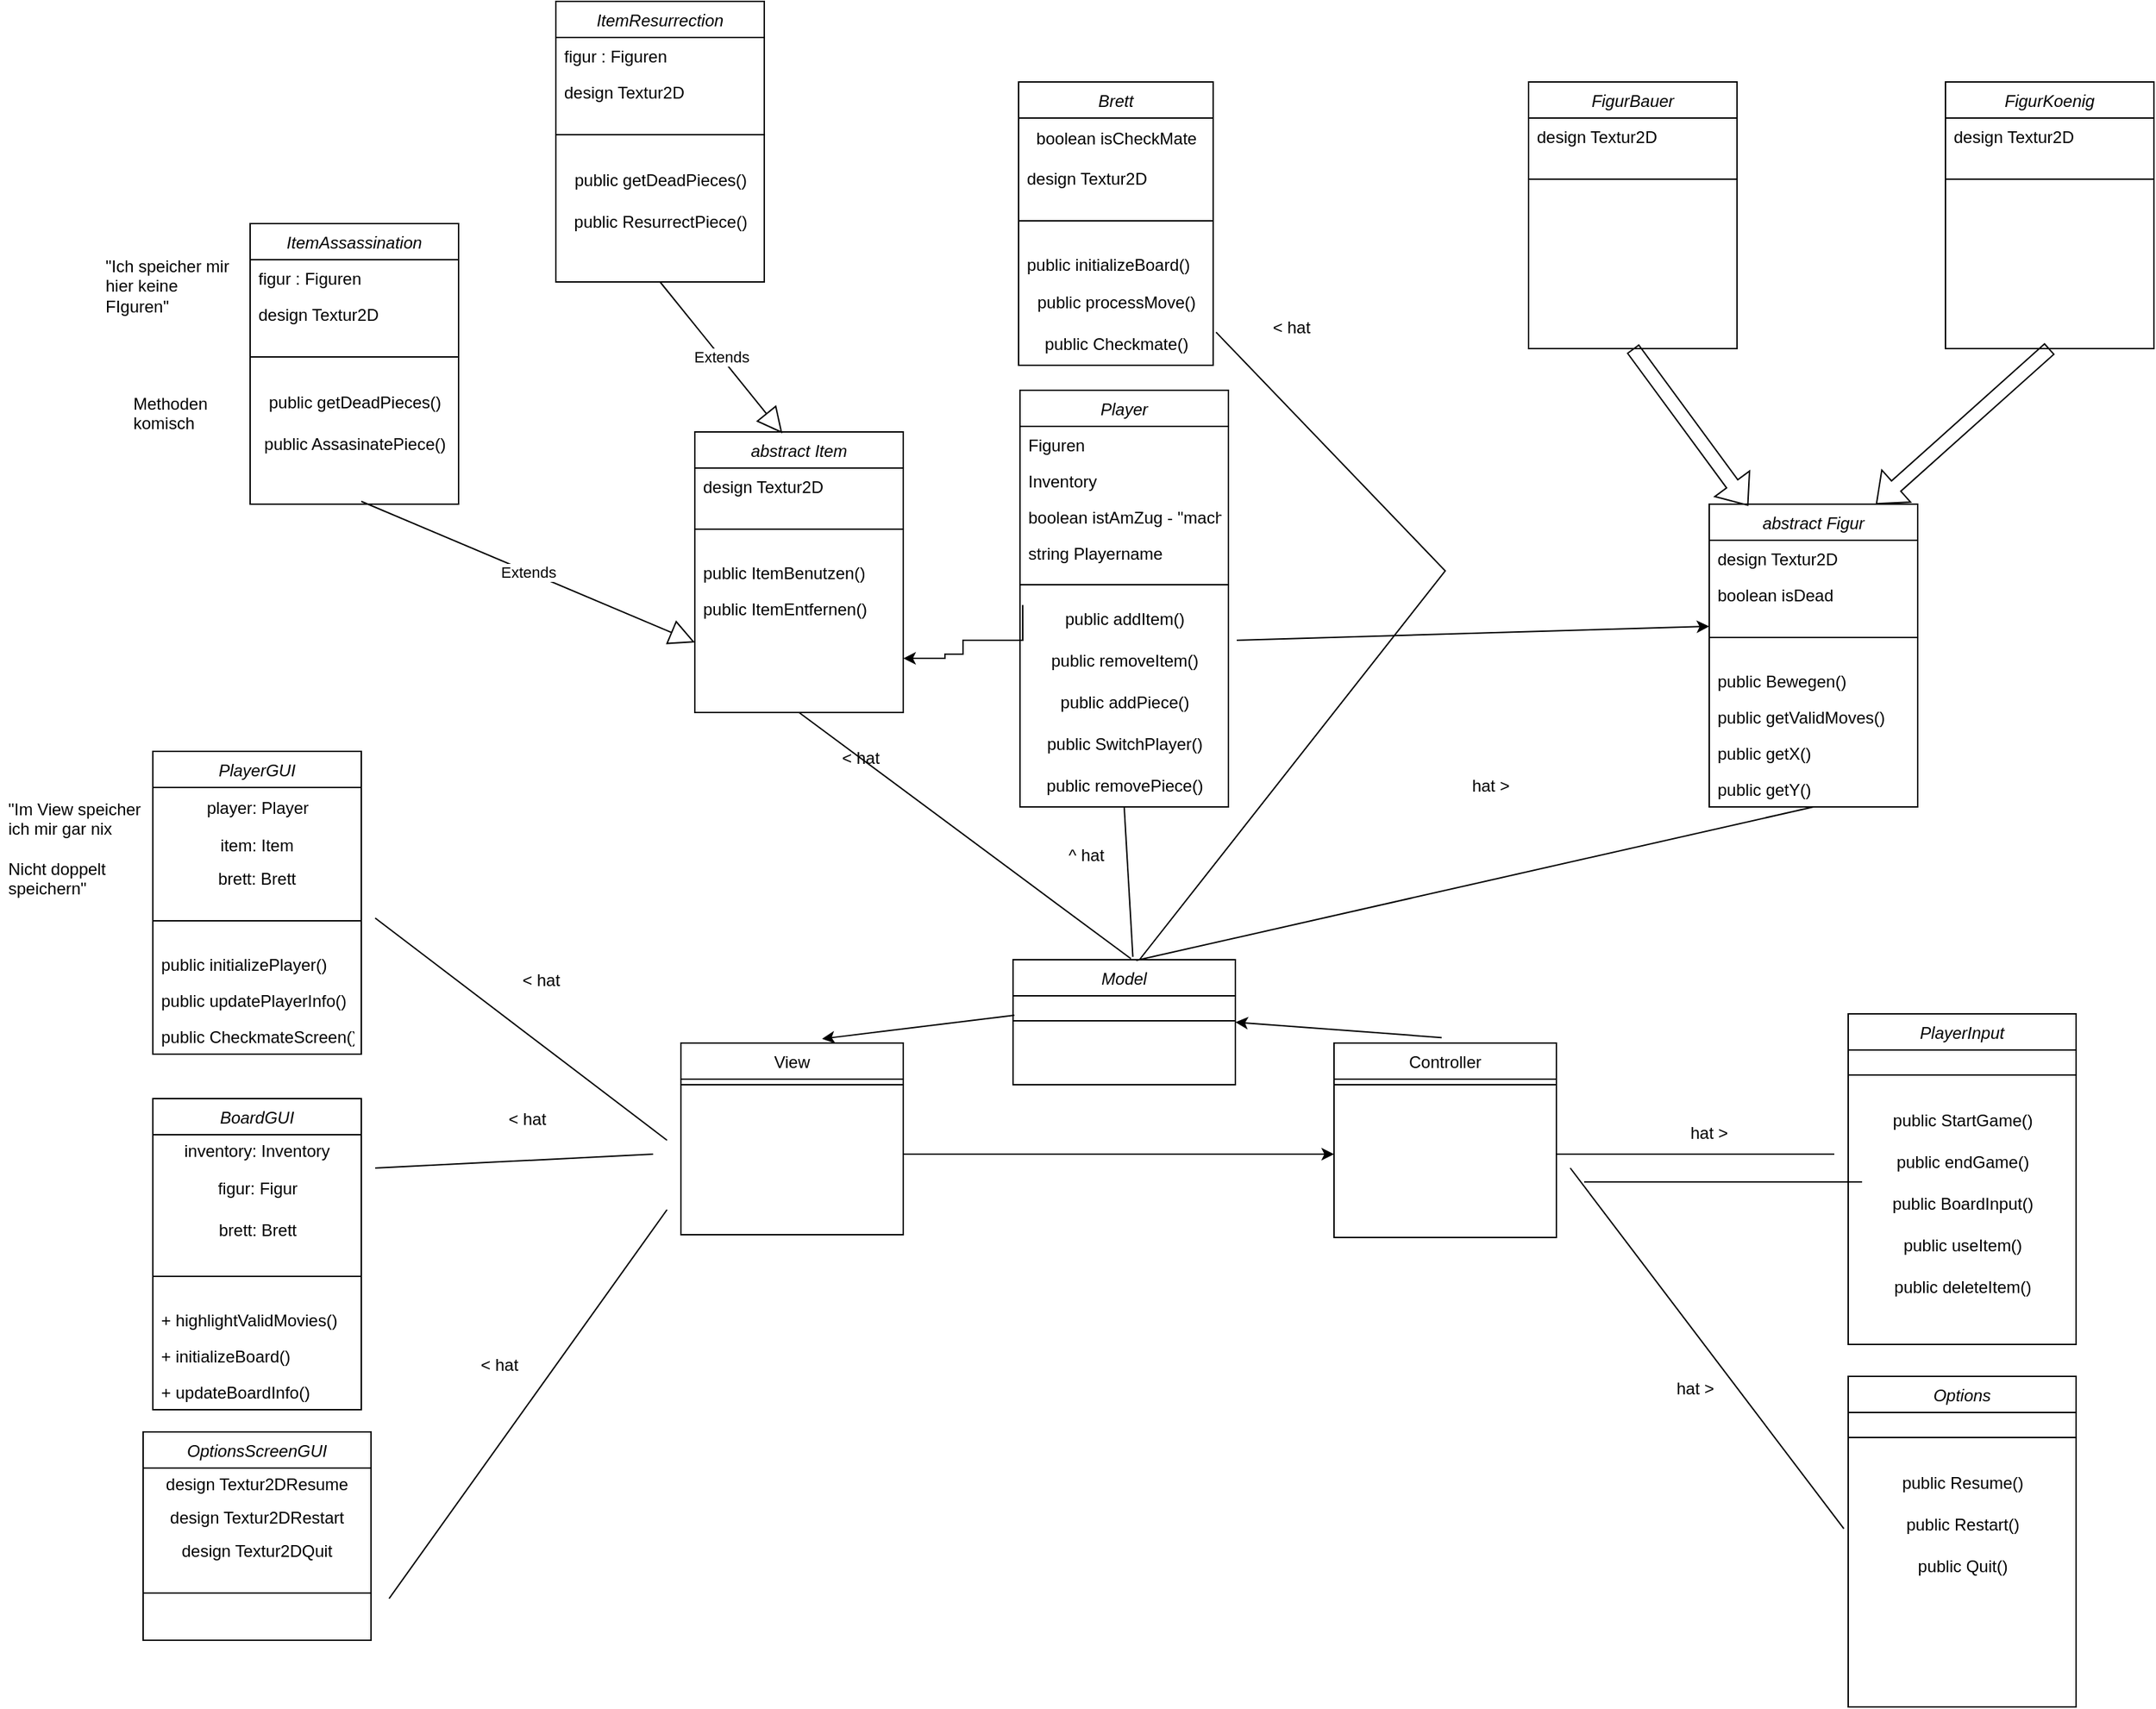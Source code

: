 <mxfile version="23.0.2" type="github">
  <diagram id="C5RBs43oDa-KdzZeNtuy" name="Page-1">
    <mxGraphModel dx="2901" dy="2311" grid="1" gridSize="10" guides="1" tooltips="1" connect="1" arrows="1" fold="1" page="1" pageScale="1" pageWidth="827" pageHeight="1169" math="0" shadow="0">
      <root>
        <mxCell id="WIyWlLk6GJQsqaUBKTNV-0" />
        <mxCell id="WIyWlLk6GJQsqaUBKTNV-1" parent="WIyWlLk6GJQsqaUBKTNV-0" />
        <mxCell id="zkfFHV4jXpPFQw0GAbJ--0" value="Model" style="swimlane;fontStyle=2;align=center;verticalAlign=top;childLayout=stackLayout;horizontal=1;startSize=26;horizontalStack=0;resizeParent=1;resizeLast=0;collapsible=1;marginBottom=0;rounded=0;shadow=0;strokeWidth=1;" parent="WIyWlLk6GJQsqaUBKTNV-1" vertex="1">
          <mxGeometry x="339" y="260" width="160" height="90" as="geometry">
            <mxRectangle x="230" y="140" width="160" height="26" as="alternateBounds" />
          </mxGeometry>
        </mxCell>
        <mxCell id="zkfFHV4jXpPFQw0GAbJ--4" value="" style="line;html=1;strokeWidth=1;align=left;verticalAlign=middle;spacingTop=-1;spacingLeft=3;spacingRight=3;rotatable=0;labelPosition=right;points=[];portConstraint=eastwest;" parent="zkfFHV4jXpPFQw0GAbJ--0" vertex="1">
          <mxGeometry y="26" width="160" height="36" as="geometry" />
        </mxCell>
        <mxCell id="zkfFHV4jXpPFQw0GAbJ--6" value="View" style="swimlane;fontStyle=0;align=center;verticalAlign=top;childLayout=stackLayout;horizontal=1;startSize=26;horizontalStack=0;resizeParent=1;resizeLast=0;collapsible=1;marginBottom=0;rounded=0;shadow=0;strokeWidth=1;" parent="WIyWlLk6GJQsqaUBKTNV-1" vertex="1">
          <mxGeometry x="100" y="320" width="160" height="138" as="geometry">
            <mxRectangle x="130" y="380" width="160" height="26" as="alternateBounds" />
          </mxGeometry>
        </mxCell>
        <mxCell id="zkfFHV4jXpPFQw0GAbJ--9" value="" style="line;html=1;strokeWidth=1;align=left;verticalAlign=middle;spacingTop=-1;spacingLeft=3;spacingRight=3;rotatable=0;labelPosition=right;points=[];portConstraint=eastwest;" parent="zkfFHV4jXpPFQw0GAbJ--6" vertex="1">
          <mxGeometry y="26" width="160" height="8" as="geometry" />
        </mxCell>
        <mxCell id="zkfFHV4jXpPFQw0GAbJ--13" value="Controller&#xa;" style="swimlane;fontStyle=0;align=center;verticalAlign=top;childLayout=stackLayout;horizontal=1;startSize=26;horizontalStack=0;resizeParent=1;resizeLast=0;collapsible=1;marginBottom=0;rounded=0;shadow=0;strokeWidth=1;" parent="WIyWlLk6GJQsqaUBKTNV-1" vertex="1">
          <mxGeometry x="570" y="320" width="160" height="140" as="geometry">
            <mxRectangle x="340" y="380" width="170" height="26" as="alternateBounds" />
          </mxGeometry>
        </mxCell>
        <mxCell id="zkfFHV4jXpPFQw0GAbJ--15" value="" style="line;html=1;strokeWidth=1;align=left;verticalAlign=middle;spacingTop=-1;spacingLeft=3;spacingRight=3;rotatable=0;labelPosition=right;points=[];portConstraint=eastwest;" parent="zkfFHV4jXpPFQw0GAbJ--13" vertex="1">
          <mxGeometry y="26" width="160" height="8" as="geometry" />
        </mxCell>
        <mxCell id="_3oRnArDwlTVhHoEboh7-8" value="" style="endArrow=classic;html=1;rounded=0;entryX=0.635;entryY=-0.022;entryDx=0;entryDy=0;entryPerimeter=0;" parent="WIyWlLk6GJQsqaUBKTNV-1" target="zkfFHV4jXpPFQw0GAbJ--6" edge="1">
          <mxGeometry width="50" height="50" relative="1" as="geometry">
            <mxPoint x="340" y="300" as="sourcePoint" />
            <mxPoint x="270" y="210" as="targetPoint" />
          </mxGeometry>
        </mxCell>
        <mxCell id="_3oRnArDwlTVhHoEboh7-10" value="" style="endArrow=classic;html=1;rounded=0;exitX=0.484;exitY=-0.028;exitDx=0;exitDy=0;exitPerimeter=0;entryX=1;entryY=0.5;entryDx=0;entryDy=0;" parent="WIyWlLk6GJQsqaUBKTNV-1" source="zkfFHV4jXpPFQw0GAbJ--13" target="zkfFHV4jXpPFQw0GAbJ--0" edge="1">
          <mxGeometry width="50" height="50" relative="1" as="geometry">
            <mxPoint x="390" y="320" as="sourcePoint" />
            <mxPoint x="493.04" y="228.9" as="targetPoint" />
          </mxGeometry>
        </mxCell>
        <mxCell id="_3oRnArDwlTVhHoEboh7-21" value="Player" style="swimlane;fontStyle=2;align=center;verticalAlign=top;childLayout=stackLayout;horizontal=1;startSize=26;horizontalStack=0;resizeParent=1;resizeLast=0;collapsible=1;marginBottom=0;rounded=0;shadow=0;strokeWidth=1;" parent="WIyWlLk6GJQsqaUBKTNV-1" vertex="1">
          <mxGeometry x="344" y="-150" width="150" height="300" as="geometry">
            <mxRectangle x="230" y="140" width="160" height="26" as="alternateBounds" />
          </mxGeometry>
        </mxCell>
        <mxCell id="_3oRnArDwlTVhHoEboh7-22" value="Figuren&#xa;" style="text;align=left;verticalAlign=top;spacingLeft=4;spacingRight=4;overflow=hidden;rotatable=0;points=[[0,0.5],[1,0.5]];portConstraint=eastwest;" parent="_3oRnArDwlTVhHoEboh7-21" vertex="1">
          <mxGeometry y="26" width="150" height="26" as="geometry" />
        </mxCell>
        <mxCell id="_3oRnArDwlTVhHoEboh7-23" value="Inventory" style="text;align=left;verticalAlign=top;spacingLeft=4;spacingRight=4;overflow=hidden;rotatable=0;points=[[0,0.5],[1,0.5]];portConstraint=eastwest;rounded=0;shadow=0;html=0;" parent="_3oRnArDwlTVhHoEboh7-21" vertex="1">
          <mxGeometry y="52" width="150" height="26" as="geometry" />
        </mxCell>
        <mxCell id="31eVCg-rmrNugIKv_rSr-38" value="boolean istAmZug - &quot;macht keinen SInn&quot;" style="text;align=left;verticalAlign=top;spacingLeft=4;spacingRight=4;overflow=hidden;rotatable=0;points=[[0,0.5],[1,0.5]];portConstraint=eastwest;rounded=0;shadow=0;html=0;" parent="_3oRnArDwlTVhHoEboh7-21" vertex="1">
          <mxGeometry y="78" width="150" height="26" as="geometry" />
        </mxCell>
        <mxCell id="o50f4j4-CkijmpukUi6C-11" value="string Playername" style="text;align=left;verticalAlign=top;spacingLeft=4;spacingRight=4;overflow=hidden;rotatable=0;points=[[0,0.5],[1,0.5]];portConstraint=eastwest;rounded=0;shadow=0;html=0;" parent="_3oRnArDwlTVhHoEboh7-21" vertex="1">
          <mxGeometry y="104" width="150" height="26" as="geometry" />
        </mxCell>
        <mxCell id="_3oRnArDwlTVhHoEboh7-26" value="" style="line;html=1;strokeWidth=1;align=left;verticalAlign=middle;spacingTop=-1;spacingLeft=3;spacingRight=3;rotatable=0;labelPosition=right;points=[];portConstraint=eastwest;" parent="_3oRnArDwlTVhHoEboh7-21" vertex="1">
          <mxGeometry y="130" width="150" height="20" as="geometry" />
        </mxCell>
        <mxCell id="o50f4j4-CkijmpukUi6C-31" value="public addItem()" style="text;html=1;align=center;verticalAlign=middle;resizable=0;points=[];autosize=1;strokeColor=none;fillColor=none;" parent="_3oRnArDwlTVhHoEboh7-21" vertex="1">
          <mxGeometry y="150" width="150" height="30" as="geometry" />
        </mxCell>
        <mxCell id="o50f4j4-CkijmpukUi6C-32" value="public removeItem()" style="text;html=1;align=center;verticalAlign=middle;resizable=0;points=[];autosize=1;strokeColor=none;fillColor=none;" parent="_3oRnArDwlTVhHoEboh7-21" vertex="1">
          <mxGeometry y="180" width="150" height="30" as="geometry" />
        </mxCell>
        <mxCell id="o50f4j4-CkijmpukUi6C-33" value="public addPiece()" style="text;html=1;align=center;verticalAlign=middle;resizable=0;points=[];autosize=1;strokeColor=none;fillColor=none;" parent="_3oRnArDwlTVhHoEboh7-21" vertex="1">
          <mxGeometry y="210" width="150" height="30" as="geometry" />
        </mxCell>
        <mxCell id="o50f4j4-CkijmpukUi6C-12" value="public SwitchPlayer()" style="text;html=1;align=center;verticalAlign=middle;resizable=0;points=[];autosize=1;strokeColor=none;fillColor=none;" parent="_3oRnArDwlTVhHoEboh7-21" vertex="1">
          <mxGeometry y="240" width="150" height="30" as="geometry" />
        </mxCell>
        <mxCell id="o50f4j4-CkijmpukUi6C-34" value="public removePiece()" style="text;html=1;align=center;verticalAlign=middle;resizable=0;points=[];autosize=1;strokeColor=none;fillColor=none;" parent="_3oRnArDwlTVhHoEboh7-21" vertex="1">
          <mxGeometry y="270" width="150" height="30" as="geometry" />
        </mxCell>
        <mxCell id="_3oRnArDwlTVhHoEboh7-32" value="" style="endArrow=classic;html=1;rounded=0;" parent="WIyWlLk6GJQsqaUBKTNV-1" edge="1">
          <mxGeometry width="50" height="50" relative="1" as="geometry">
            <mxPoint x="260" y="400" as="sourcePoint" />
            <mxPoint x="570" y="400" as="targetPoint" />
          </mxGeometry>
        </mxCell>
        <mxCell id="_3oRnArDwlTVhHoEboh7-33" value="abstract Figur" style="swimlane;fontStyle=2;align=center;verticalAlign=top;childLayout=stackLayout;horizontal=1;startSize=26;horizontalStack=0;resizeParent=1;resizeLast=0;collapsible=1;marginBottom=0;rounded=0;shadow=0;strokeWidth=1;" parent="WIyWlLk6GJQsqaUBKTNV-1" vertex="1">
          <mxGeometry x="840" y="-68" width="150" height="218" as="geometry">
            <mxRectangle x="230" y="140" width="160" height="26" as="alternateBounds" />
          </mxGeometry>
        </mxCell>
        <mxCell id="_3oRnArDwlTVhHoEboh7-34" value="design Textur2D" style="text;align=left;verticalAlign=top;spacingLeft=4;spacingRight=4;overflow=hidden;rotatable=0;points=[[0,0.5],[1,0.5]];portConstraint=eastwest;" parent="_3oRnArDwlTVhHoEboh7-33" vertex="1">
          <mxGeometry y="26" width="150" height="26" as="geometry" />
        </mxCell>
        <mxCell id="o50f4j4-CkijmpukUi6C-25" value="boolean isDead" style="text;align=left;verticalAlign=top;spacingLeft=4;spacingRight=4;overflow=hidden;rotatable=0;points=[[0,0.5],[1,0.5]];portConstraint=eastwest;" parent="_3oRnArDwlTVhHoEboh7-33" vertex="1">
          <mxGeometry y="52" width="150" height="26" as="geometry" />
        </mxCell>
        <mxCell id="_3oRnArDwlTVhHoEboh7-38" value="" style="line;html=1;strokeWidth=1;align=left;verticalAlign=middle;spacingTop=-1;spacingLeft=3;spacingRight=3;rotatable=0;labelPosition=right;points=[];portConstraint=eastwest;" parent="_3oRnArDwlTVhHoEboh7-33" vertex="1">
          <mxGeometry y="78" width="150" height="36" as="geometry" />
        </mxCell>
        <mxCell id="nvg7bi4D38_Xlgf6pgOW-30" value="public Bewegen()" style="text;align=left;verticalAlign=top;spacingLeft=4;spacingRight=4;overflow=hidden;rotatable=0;points=[[0,0.5],[1,0.5]];portConstraint=eastwest;" parent="_3oRnArDwlTVhHoEboh7-33" vertex="1">
          <mxGeometry y="114" width="150" height="26" as="geometry" />
        </mxCell>
        <mxCell id="o50f4j4-CkijmpukUi6C-18" value="public getValidMoves()" style="text;align=left;verticalAlign=top;spacingLeft=4;spacingRight=4;overflow=hidden;rotatable=0;points=[[0,0.5],[1,0.5]];portConstraint=eastwest;" parent="_3oRnArDwlTVhHoEboh7-33" vertex="1">
          <mxGeometry y="140" width="150" height="26" as="geometry" />
        </mxCell>
        <mxCell id="o50f4j4-CkijmpukUi6C-27" value="public getX()" style="text;align=left;verticalAlign=top;spacingLeft=4;spacingRight=4;overflow=hidden;rotatable=0;points=[[0,0.5],[1,0.5]];portConstraint=eastwest;" parent="_3oRnArDwlTVhHoEboh7-33" vertex="1">
          <mxGeometry y="166" width="150" height="26" as="geometry" />
        </mxCell>
        <mxCell id="o50f4j4-CkijmpukUi6C-28" value="public getY()" style="text;align=left;verticalAlign=top;spacingLeft=4;spacingRight=4;overflow=hidden;rotatable=0;points=[[0,0.5],[1,0.5]];portConstraint=eastwest;" parent="_3oRnArDwlTVhHoEboh7-33" vertex="1">
          <mxGeometry y="192" width="150" height="26" as="geometry" />
        </mxCell>
        <mxCell id="_3oRnArDwlTVhHoEboh7-40" value="abstract Item&#xa;" style="swimlane;fontStyle=2;align=center;verticalAlign=top;childLayout=stackLayout;horizontal=1;startSize=26;horizontalStack=0;resizeParent=1;resizeLast=0;collapsible=1;marginBottom=0;rounded=0;shadow=0;strokeWidth=1;" parent="WIyWlLk6GJQsqaUBKTNV-1" vertex="1">
          <mxGeometry x="110" y="-120" width="150" height="202" as="geometry">
            <mxRectangle x="110" y="-110" width="160" height="26" as="alternateBounds" />
          </mxGeometry>
        </mxCell>
        <mxCell id="_3oRnArDwlTVhHoEboh7-43" value="design Textur2D" style="text;align=left;verticalAlign=top;spacingLeft=4;spacingRight=4;overflow=hidden;rotatable=0;points=[[0,0.5],[1,0.5]];portConstraint=eastwest;rounded=0;shadow=0;html=0;" parent="_3oRnArDwlTVhHoEboh7-40" vertex="1">
          <mxGeometry y="26" width="150" height="26" as="geometry" />
        </mxCell>
        <mxCell id="_3oRnArDwlTVhHoEboh7-45" value="" style="line;html=1;strokeWidth=1;align=left;verticalAlign=middle;spacingTop=-1;spacingLeft=3;spacingRight=3;rotatable=0;labelPosition=right;points=[];portConstraint=eastwest;" parent="_3oRnArDwlTVhHoEboh7-40" vertex="1">
          <mxGeometry y="52" width="150" height="36" as="geometry" />
        </mxCell>
        <mxCell id="nvg7bi4D38_Xlgf6pgOW-5" value="public ItemBenutzen()" style="text;align=left;verticalAlign=top;spacingLeft=4;spacingRight=4;overflow=hidden;rotatable=0;points=[[0,0.5],[1,0.5]];portConstraint=eastwest;rounded=0;shadow=0;html=0;" parent="_3oRnArDwlTVhHoEboh7-40" vertex="1">
          <mxGeometry y="88" width="150" height="26" as="geometry" />
        </mxCell>
        <mxCell id="o50f4j4-CkijmpukUi6C-39" value="public ItemEntfernen()" style="text;align=left;verticalAlign=top;spacingLeft=4;spacingRight=4;overflow=hidden;rotatable=0;points=[[0,0.5],[1,0.5]];portConstraint=eastwest;rounded=0;shadow=0;html=0;" parent="_3oRnArDwlTVhHoEboh7-40" vertex="1">
          <mxGeometry y="114" width="150" height="26" as="geometry" />
        </mxCell>
        <mxCell id="_3oRnArDwlTVhHoEboh7-49" value="Brett" style="swimlane;fontStyle=2;align=center;verticalAlign=top;childLayout=stackLayout;horizontal=1;startSize=26;horizontalStack=0;resizeParent=1;resizeLast=0;collapsible=1;marginBottom=0;rounded=0;shadow=0;strokeWidth=1;" parent="WIyWlLk6GJQsqaUBKTNV-1" vertex="1">
          <mxGeometry x="343" y="-372" width="140" height="204" as="geometry">
            <mxRectangle x="230" y="140" width="160" height="26" as="alternateBounds" />
          </mxGeometry>
        </mxCell>
        <mxCell id="o50f4j4-CkijmpukUi6C-14" value="boolean isCheckMate" style="text;html=1;align=center;verticalAlign=middle;resizable=0;points=[];autosize=1;strokeColor=none;fillColor=none;" parent="_3oRnArDwlTVhHoEboh7-49" vertex="1">
          <mxGeometry y="26" width="140" height="30" as="geometry" />
        </mxCell>
        <mxCell id="o50f4j4-CkijmpukUi6C-67" value="design Textur2D" style="text;align=left;verticalAlign=top;spacingLeft=4;spacingRight=4;overflow=hidden;rotatable=0;points=[[0,0.5],[1,0.5]];portConstraint=eastwest;rounded=0;shadow=0;html=0;" parent="_3oRnArDwlTVhHoEboh7-49" vertex="1">
          <mxGeometry y="56" width="140" height="26" as="geometry" />
        </mxCell>
        <mxCell id="_3oRnArDwlTVhHoEboh7-54" value="" style="line;html=1;strokeWidth=1;align=left;verticalAlign=middle;spacingTop=-1;spacingLeft=3;spacingRight=3;rotatable=0;labelPosition=right;points=[];portConstraint=eastwest;" parent="_3oRnArDwlTVhHoEboh7-49" vertex="1">
          <mxGeometry y="82" width="140" height="36" as="geometry" />
        </mxCell>
        <mxCell id="o50f4j4-CkijmpukUi6C-15" value="public initializeBoard()" style="text;align=left;verticalAlign=top;spacingLeft=4;spacingRight=4;overflow=hidden;rotatable=0;points=[[0,0.5],[1,0.5]];portConstraint=eastwest;rounded=0;shadow=0;html=0;" parent="_3oRnArDwlTVhHoEboh7-49" vertex="1">
          <mxGeometry y="118" width="140" height="26" as="geometry" />
        </mxCell>
        <mxCell id="31eVCg-rmrNugIKv_rSr-50" value="public processMove()" style="text;html=1;align=center;verticalAlign=middle;resizable=0;points=[];autosize=1;strokeColor=none;fillColor=none;" parent="_3oRnArDwlTVhHoEboh7-49" vertex="1">
          <mxGeometry y="144" width="140" height="30" as="geometry" />
        </mxCell>
        <mxCell id="o50f4j4-CkijmpukUi6C-19" value="public Checkmate()" style="text;html=1;align=center;verticalAlign=middle;resizable=0;points=[];autosize=1;strokeColor=none;fillColor=none;" parent="_3oRnArDwlTVhHoEboh7-49" vertex="1">
          <mxGeometry y="174" width="140" height="30" as="geometry" />
        </mxCell>
        <mxCell id="31eVCg-rmrNugIKv_rSr-1" value="" style="endArrow=none;html=1;rounded=0;" parent="WIyWlLk6GJQsqaUBKTNV-1" edge="1">
          <mxGeometry width="50" height="50" relative="1" as="geometry">
            <mxPoint x="-120" y="410" as="sourcePoint" />
            <mxPoint x="80" y="400" as="targetPoint" />
          </mxGeometry>
        </mxCell>
        <mxCell id="31eVCg-rmrNugIKv_rSr-2" value="" style="endArrow=none;html=1;rounded=0;entryX=0.5;entryY=1;entryDx=0;entryDy=0;exitX=0.539;exitY=-0.023;exitDx=0;exitDy=0;exitPerimeter=0;" parent="WIyWlLk6GJQsqaUBKTNV-1" source="zkfFHV4jXpPFQw0GAbJ--0" target="_3oRnArDwlTVhHoEboh7-21" edge="1">
          <mxGeometry width="50" height="50" relative="1" as="geometry">
            <mxPoint x="420" y="150" as="sourcePoint" />
            <mxPoint x="460" y="10" as="targetPoint" />
          </mxGeometry>
        </mxCell>
        <mxCell id="31eVCg-rmrNugIKv_rSr-3" value="" style="endArrow=none;html=1;rounded=0;entryX=0.5;entryY=1;entryDx=0;entryDy=0;exitX=0.554;exitY=0.006;exitDx=0;exitDy=0;exitPerimeter=0;" parent="WIyWlLk6GJQsqaUBKTNV-1" source="zkfFHV4jXpPFQw0GAbJ--0" target="_3oRnArDwlTVhHoEboh7-33" edge="1">
          <mxGeometry width="50" height="50" relative="1" as="geometry">
            <mxPoint x="420" y="210" as="sourcePoint" />
            <mxPoint x="460" y="10" as="targetPoint" />
          </mxGeometry>
        </mxCell>
        <mxCell id="31eVCg-rmrNugIKv_rSr-9" value="" style="endArrow=none;html=1;rounded=0;exitX=0.53;exitY=-0.008;exitDx=0;exitDy=0;exitPerimeter=0;entryX=0.5;entryY=1;entryDx=0;entryDy=0;" parent="WIyWlLk6GJQsqaUBKTNV-1" source="zkfFHV4jXpPFQw0GAbJ--0" target="_3oRnArDwlTVhHoEboh7-40" edge="1">
          <mxGeometry width="50" height="50" relative="1" as="geometry">
            <mxPoint x="410" y="60" as="sourcePoint" />
            <mxPoint x="460" y="10" as="targetPoint" />
          </mxGeometry>
        </mxCell>
        <mxCell id="31eVCg-rmrNugIKv_rSr-10" value="" style="endArrow=none;html=1;rounded=0;entryX=1.015;entryY=0.206;entryDx=0;entryDy=0;entryPerimeter=0;" parent="WIyWlLk6GJQsqaUBKTNV-1" target="o50f4j4-CkijmpukUi6C-19" edge="1">
          <mxGeometry width="50" height="50" relative="1" as="geometry">
            <mxPoint x="430" y="260" as="sourcePoint" />
            <mxPoint x="500" y="-150" as="targetPoint" />
            <Array as="points">
              <mxPoint x="650" y="-20" />
            </Array>
          </mxGeometry>
        </mxCell>
        <mxCell id="31eVCg-rmrNugIKv_rSr-14" value="&amp;lt; hat" style="text;strokeColor=none;fillColor=none;align=left;verticalAlign=middle;spacingLeft=4;spacingRight=4;overflow=hidden;points=[[0,0.5],[1,0.5]];portConstraint=eastwest;rotatable=0;whiteSpace=wrap;html=1;" parent="WIyWlLk6GJQsqaUBKTNV-1" vertex="1">
          <mxGeometry x="520" y="-210" width="80" height="30" as="geometry" />
        </mxCell>
        <mxCell id="31eVCg-rmrNugIKv_rSr-15" value="&amp;lt; hat" style="text;strokeColor=none;fillColor=none;align=left;verticalAlign=middle;spacingLeft=4;spacingRight=4;overflow=hidden;points=[[0,0.5],[1,0.5]];portConstraint=eastwest;rotatable=0;whiteSpace=wrap;html=1;" parent="WIyWlLk6GJQsqaUBKTNV-1" vertex="1">
          <mxGeometry x="210" y="100" width="80" height="30" as="geometry" />
        </mxCell>
        <mxCell id="31eVCg-rmrNugIKv_rSr-16" value="^ hat" style="text;strokeColor=none;fillColor=none;align=left;verticalAlign=middle;spacingLeft=4;spacingRight=4;overflow=hidden;points=[[0,0.5],[1,0.5]];portConstraint=eastwest;rotatable=0;whiteSpace=wrap;html=1;" parent="WIyWlLk6GJQsqaUBKTNV-1" vertex="1">
          <mxGeometry x="373" y="170" width="80" height="30" as="geometry" />
        </mxCell>
        <mxCell id="31eVCg-rmrNugIKv_rSr-17" value="&amp;nbsp;hat &amp;gt;" style="text;strokeColor=none;fillColor=none;align=left;verticalAlign=middle;spacingLeft=4;spacingRight=4;overflow=hidden;points=[[0,0.5],[1,0.5]];portConstraint=eastwest;rotatable=0;whiteSpace=wrap;html=1;" parent="WIyWlLk6GJQsqaUBKTNV-1" vertex="1">
          <mxGeometry x="660" y="120" width="80" height="30" as="geometry" />
        </mxCell>
        <mxCell id="31eVCg-rmrNugIKv_rSr-18" value="&amp;lt; hat" style="text;strokeColor=none;fillColor=none;align=left;verticalAlign=middle;spacingLeft=4;spacingRight=4;overflow=hidden;points=[[0,0.5],[1,0.5]];portConstraint=eastwest;rotatable=0;whiteSpace=wrap;html=1;" parent="WIyWlLk6GJQsqaUBKTNV-1" vertex="1">
          <mxGeometry x="-30" y="360" width="80" height="30" as="geometry" />
        </mxCell>
        <mxCell id="31eVCg-rmrNugIKv_rSr-19" value="BoardGUI" style="swimlane;fontStyle=2;align=center;verticalAlign=top;childLayout=stackLayout;horizontal=1;startSize=26;horizontalStack=0;resizeParent=1;resizeLast=0;collapsible=1;marginBottom=0;rounded=0;shadow=0;strokeWidth=1;" parent="WIyWlLk6GJQsqaUBKTNV-1" vertex="1">
          <mxGeometry x="-280" y="360" width="150" height="224" as="geometry">
            <mxRectangle x="230" y="140" width="160" height="26" as="alternateBounds" />
          </mxGeometry>
        </mxCell>
        <mxCell id="nvg7bi4D38_Xlgf6pgOW-1" value="inventory: Inventory" style="text;html=1;strokeColor=none;fillColor=none;align=center;verticalAlign=middle;whiteSpace=wrap;rounded=0;" parent="31eVCg-rmrNugIKv_rSr-19" vertex="1">
          <mxGeometry y="26" width="150" height="24" as="geometry" />
        </mxCell>
        <mxCell id="31eVCg-rmrNugIKv_rSr-37" value="figur: Figur" style="text;html=1;align=center;verticalAlign=middle;resizable=0;points=[];autosize=1;strokeColor=none;fillColor=none;" parent="31eVCg-rmrNugIKv_rSr-19" vertex="1">
          <mxGeometry y="50" width="150" height="30" as="geometry" />
        </mxCell>
        <mxCell id="31eVCg-rmrNugIKv_rSr-36" value="brett: Brett" style="text;html=1;align=center;verticalAlign=middle;resizable=0;points=[];autosize=1;strokeColor=none;fillColor=none;" parent="31eVCg-rmrNugIKv_rSr-19" vertex="1">
          <mxGeometry y="80" width="150" height="30" as="geometry" />
        </mxCell>
        <mxCell id="31eVCg-rmrNugIKv_rSr-23" value="" style="line;html=1;strokeWidth=1;align=left;verticalAlign=middle;spacingTop=-1;spacingLeft=3;spacingRight=3;rotatable=0;labelPosition=right;points=[];portConstraint=eastwest;" parent="31eVCg-rmrNugIKv_rSr-19" vertex="1">
          <mxGeometry y="110" width="150" height="36" as="geometry" />
        </mxCell>
        <mxCell id="o50f4j4-CkijmpukUi6C-26" value="+ highlightValidMovies()" style="text;align=left;verticalAlign=top;spacingLeft=4;spacingRight=4;overflow=hidden;rotatable=0;points=[[0,0.5],[1,0.5]];portConstraint=eastwest;" parent="31eVCg-rmrNugIKv_rSr-19" vertex="1">
          <mxGeometry y="146" width="150" height="26" as="geometry" />
        </mxCell>
        <mxCell id="31eVCg-rmrNugIKv_rSr-24" value="+ initializeBoard()" style="text;align=left;verticalAlign=top;spacingLeft=4;spacingRight=4;overflow=hidden;rotatable=0;points=[[0,0.5],[1,0.5]];portConstraint=eastwest;" parent="31eVCg-rmrNugIKv_rSr-19" vertex="1">
          <mxGeometry y="172" width="150" height="26" as="geometry" />
        </mxCell>
        <mxCell id="31eVCg-rmrNugIKv_rSr-25" value="+ updateBoardInfo()" style="text;align=left;verticalAlign=top;spacingLeft=4;spacingRight=4;overflow=hidden;rotatable=0;points=[[0,0.5],[1,0.5]];portConstraint=eastwest;" parent="31eVCg-rmrNugIKv_rSr-19" vertex="1">
          <mxGeometry y="198" width="150" height="26" as="geometry" />
        </mxCell>
        <mxCell id="31eVCg-rmrNugIKv_rSr-26" value="PlayerGUI" style="swimlane;fontStyle=2;align=center;verticalAlign=top;childLayout=stackLayout;horizontal=1;startSize=26;horizontalStack=0;resizeParent=1;resizeLast=0;collapsible=1;marginBottom=0;rounded=0;shadow=0;strokeWidth=1;" parent="WIyWlLk6GJQsqaUBKTNV-1" vertex="1">
          <mxGeometry x="-280" y="110" width="150" height="218" as="geometry">
            <mxRectangle x="230" y="140" width="160" height="26" as="alternateBounds" />
          </mxGeometry>
        </mxCell>
        <mxCell id="31eVCg-rmrNugIKv_rSr-33" value="player: Player" style="text;html=1;align=center;verticalAlign=middle;resizable=0;points=[];autosize=1;strokeColor=none;fillColor=none;" parent="31eVCg-rmrNugIKv_rSr-26" vertex="1">
          <mxGeometry y="26" width="150" height="30" as="geometry" />
        </mxCell>
        <mxCell id="31eVCg-rmrNugIKv_rSr-35" value="item: Item" style="text;html=1;strokeColor=none;fillColor=none;align=center;verticalAlign=middle;whiteSpace=wrap;rounded=0;" parent="31eVCg-rmrNugIKv_rSr-26" vertex="1">
          <mxGeometry y="56" width="150" height="24" as="geometry" />
        </mxCell>
        <mxCell id="o50f4j4-CkijmpukUi6C-21" value="brett: Brett" style="text;html=1;strokeColor=none;fillColor=none;align=center;verticalAlign=middle;whiteSpace=wrap;rounded=0;" parent="31eVCg-rmrNugIKv_rSr-26" vertex="1">
          <mxGeometry y="80" width="150" height="24" as="geometry" />
        </mxCell>
        <mxCell id="31eVCg-rmrNugIKv_rSr-27" value="" style="line;html=1;strokeWidth=1;align=left;verticalAlign=middle;spacingTop=-1;spacingLeft=3;spacingRight=3;rotatable=0;labelPosition=right;points=[];portConstraint=eastwest;" parent="31eVCg-rmrNugIKv_rSr-26" vertex="1">
          <mxGeometry y="104" width="150" height="36" as="geometry" />
        </mxCell>
        <mxCell id="31eVCg-rmrNugIKv_rSr-32" value="public initializePlayer()" style="text;align=left;verticalAlign=top;spacingLeft=4;spacingRight=4;overflow=hidden;rotatable=0;points=[[0,0.5],[1,0.5]];portConstraint=eastwest;" parent="31eVCg-rmrNugIKv_rSr-26" vertex="1">
          <mxGeometry y="140" width="150" height="26" as="geometry" />
        </mxCell>
        <mxCell id="31eVCg-rmrNugIKv_rSr-28" value="public updatePlayerInfo()" style="text;align=left;verticalAlign=top;spacingLeft=4;spacingRight=4;overflow=hidden;rotatable=0;points=[[0,0.5],[1,0.5]];portConstraint=eastwest;" parent="31eVCg-rmrNugIKv_rSr-26" vertex="1">
          <mxGeometry y="166" width="150" height="26" as="geometry" />
        </mxCell>
        <mxCell id="o50f4j4-CkijmpukUi6C-20" value="public CheckmateScreen()" style="text;align=left;verticalAlign=top;spacingLeft=4;spacingRight=4;overflow=hidden;rotatable=0;points=[[0,0.5],[1,0.5]];portConstraint=eastwest;" parent="31eVCg-rmrNugIKv_rSr-26" vertex="1">
          <mxGeometry y="192" width="150" height="26" as="geometry" />
        </mxCell>
        <mxCell id="31eVCg-rmrNugIKv_rSr-30" value="" style="endArrow=none;html=1;rounded=0;" parent="WIyWlLk6GJQsqaUBKTNV-1" edge="1">
          <mxGeometry width="50" height="50" relative="1" as="geometry">
            <mxPoint x="-120" y="230" as="sourcePoint" />
            <mxPoint x="90" y="390" as="targetPoint" />
          </mxGeometry>
        </mxCell>
        <mxCell id="31eVCg-rmrNugIKv_rSr-31" value="&amp;lt; hat" style="text;strokeColor=none;fillColor=none;align=left;verticalAlign=middle;spacingLeft=4;spacingRight=4;overflow=hidden;points=[[0,0.5],[1,0.5]];portConstraint=eastwest;rotatable=0;whiteSpace=wrap;html=1;" parent="WIyWlLk6GJQsqaUBKTNV-1" vertex="1">
          <mxGeometry x="-20" y="260" width="80" height="30" as="geometry" />
        </mxCell>
        <mxCell id="31eVCg-rmrNugIKv_rSr-39" value="" style="edgeStyle=orthogonalEdgeStyle;rounded=0;orthogonalLoop=1;jettySize=auto;html=1;exitX=0.013;exitY=0.156;exitDx=0;exitDy=0;exitPerimeter=0;" parent="WIyWlLk6GJQsqaUBKTNV-1" source="o50f4j4-CkijmpukUi6C-31" edge="1">
          <mxGeometry relative="1" as="geometry">
            <mxPoint x="260" y="43.034" as="targetPoint" />
            <Array as="points">
              <mxPoint x="346" y="30" />
              <mxPoint x="303" y="30" />
              <mxPoint x="303" y="40" />
              <mxPoint x="290" y="40" />
              <mxPoint x="290" y="43" />
            </Array>
          </mxGeometry>
        </mxCell>
        <mxCell id="31eVCg-rmrNugIKv_rSr-40" value="" style="endArrow=none;html=1;rounded=0;" parent="WIyWlLk6GJQsqaUBKTNV-1" edge="1">
          <mxGeometry width="50" height="50" relative="1" as="geometry">
            <mxPoint x="730" y="400" as="sourcePoint" />
            <mxPoint x="930" y="400" as="targetPoint" />
          </mxGeometry>
        </mxCell>
        <mxCell id="31eVCg-rmrNugIKv_rSr-41" value="hat &amp;gt;" style="text;html=1;strokeColor=none;fillColor=none;align=center;verticalAlign=middle;whiteSpace=wrap;rounded=0;" parent="WIyWlLk6GJQsqaUBKTNV-1" vertex="1">
          <mxGeometry x="810" y="370" width="60" height="30" as="geometry" />
        </mxCell>
        <mxCell id="31eVCg-rmrNugIKv_rSr-43" value="Options" style="swimlane;fontStyle=2;align=center;verticalAlign=top;childLayout=stackLayout;horizontal=1;startSize=26;horizontalStack=0;resizeParent=1;resizeLast=0;collapsible=1;marginBottom=0;rounded=0;shadow=0;strokeWidth=1;" parent="WIyWlLk6GJQsqaUBKTNV-1" vertex="1">
          <mxGeometry x="940" y="560" width="164" height="238" as="geometry">
            <mxRectangle x="230" y="140" width="160" height="26" as="alternateBounds" />
          </mxGeometry>
        </mxCell>
        <mxCell id="31eVCg-rmrNugIKv_rSr-45" value="" style="line;html=1;strokeWidth=1;align=left;verticalAlign=middle;spacingTop=-1;spacingLeft=3;spacingRight=3;rotatable=0;labelPosition=right;points=[];portConstraint=eastwest;" parent="31eVCg-rmrNugIKv_rSr-43" vertex="1">
          <mxGeometry y="26" width="164" height="36" as="geometry" />
        </mxCell>
        <mxCell id="31eVCg-rmrNugIKv_rSr-46" value="public Resume()" style="text;html=1;align=center;verticalAlign=middle;resizable=0;points=[];autosize=1;strokeColor=none;fillColor=none;" parent="31eVCg-rmrNugIKv_rSr-43" vertex="1">
          <mxGeometry y="62" width="164" height="30" as="geometry" />
        </mxCell>
        <mxCell id="31eVCg-rmrNugIKv_rSr-47" value="public Restart()" style="text;html=1;align=center;verticalAlign=middle;resizable=0;points=[];autosize=1;strokeColor=none;fillColor=none;" parent="31eVCg-rmrNugIKv_rSr-43" vertex="1">
          <mxGeometry y="92" width="164" height="30" as="geometry" />
        </mxCell>
        <mxCell id="31eVCg-rmrNugIKv_rSr-48" value="public Quit()" style="text;html=1;align=center;verticalAlign=middle;resizable=0;points=[];autosize=1;strokeColor=none;fillColor=none;" parent="31eVCg-rmrNugIKv_rSr-43" vertex="1">
          <mxGeometry y="122" width="164" height="30" as="geometry" />
        </mxCell>
        <mxCell id="nvg7bi4D38_Xlgf6pgOW-10" value="ItemAssassination" style="swimlane;fontStyle=2;align=center;verticalAlign=top;childLayout=stackLayout;horizontal=1;startSize=26;horizontalStack=0;resizeParent=1;resizeLast=0;collapsible=1;marginBottom=0;rounded=0;shadow=0;strokeWidth=1;" parent="WIyWlLk6GJQsqaUBKTNV-1" vertex="1">
          <mxGeometry x="-210" y="-270" width="150" height="202" as="geometry">
            <mxRectangle x="110" y="-110" width="160" height="26" as="alternateBounds" />
          </mxGeometry>
        </mxCell>
        <mxCell id="nvg7bi4D38_Xlgf6pgOW-11" value="figur : Figuren" style="text;align=left;verticalAlign=top;spacingLeft=4;spacingRight=4;overflow=hidden;rotatable=0;points=[[0,0.5],[1,0.5]];portConstraint=eastwest;rounded=0;shadow=0;html=0;" parent="nvg7bi4D38_Xlgf6pgOW-10" vertex="1">
          <mxGeometry y="26" width="150" height="26" as="geometry" />
        </mxCell>
        <mxCell id="o50f4j4-CkijmpukUi6C-36" value="design Textur2D" style="text;align=left;verticalAlign=top;spacingLeft=4;spacingRight=4;overflow=hidden;rotatable=0;points=[[0,0.5],[1,0.5]];portConstraint=eastwest;rounded=0;shadow=0;html=0;" parent="nvg7bi4D38_Xlgf6pgOW-10" vertex="1">
          <mxGeometry y="52" width="150" height="26" as="geometry" />
        </mxCell>
        <mxCell id="nvg7bi4D38_Xlgf6pgOW-12" value="" style="line;html=1;strokeWidth=1;align=left;verticalAlign=middle;spacingTop=-1;spacingLeft=3;spacingRight=3;rotatable=0;labelPosition=right;points=[];portConstraint=eastwest;" parent="nvg7bi4D38_Xlgf6pgOW-10" vertex="1">
          <mxGeometry y="78" width="150" height="36" as="geometry" />
        </mxCell>
        <mxCell id="o50f4j4-CkijmpukUi6C-29" value="public getDeadPieces()" style="text;html=1;align=center;verticalAlign=middle;resizable=0;points=[];autosize=1;strokeColor=none;fillColor=none;" parent="nvg7bi4D38_Xlgf6pgOW-10" vertex="1">
          <mxGeometry y="114" width="150" height="30" as="geometry" />
        </mxCell>
        <mxCell id="o50f4j4-CkijmpukUi6C-30" value="public AssasinatePiece()" style="text;html=1;align=center;verticalAlign=middle;resizable=0;points=[];autosize=1;strokeColor=none;fillColor=none;" parent="nvg7bi4D38_Xlgf6pgOW-10" vertex="1">
          <mxGeometry y="144" width="150" height="30" as="geometry" />
        </mxCell>
        <mxCell id="nvg7bi4D38_Xlgf6pgOW-15" value="ItemResurrection" style="swimlane;fontStyle=2;align=center;verticalAlign=top;childLayout=stackLayout;horizontal=1;startSize=26;horizontalStack=0;resizeParent=1;resizeLast=0;collapsible=1;marginBottom=0;rounded=0;shadow=0;strokeWidth=1;" parent="WIyWlLk6GJQsqaUBKTNV-1" vertex="1">
          <mxGeometry x="10" y="-430" width="150" height="202" as="geometry">
            <mxRectangle x="110" y="-110" width="160" height="26" as="alternateBounds" />
          </mxGeometry>
        </mxCell>
        <mxCell id="nvg7bi4D38_Xlgf6pgOW-16" value="figur : Figuren" style="text;align=left;verticalAlign=top;spacingLeft=4;spacingRight=4;overflow=hidden;rotatable=0;points=[[0,0.5],[1,0.5]];portConstraint=eastwest;rounded=0;shadow=0;html=0;" parent="nvg7bi4D38_Xlgf6pgOW-15" vertex="1">
          <mxGeometry y="26" width="150" height="26" as="geometry" />
        </mxCell>
        <mxCell id="o50f4j4-CkijmpukUi6C-35" value="design Textur2D" style="text;align=left;verticalAlign=top;spacingLeft=4;spacingRight=4;overflow=hidden;rotatable=0;points=[[0,0.5],[1,0.5]];portConstraint=eastwest;rounded=0;shadow=0;html=0;" parent="nvg7bi4D38_Xlgf6pgOW-15" vertex="1">
          <mxGeometry y="52" width="150" height="26" as="geometry" />
        </mxCell>
        <mxCell id="nvg7bi4D38_Xlgf6pgOW-17" value="" style="line;html=1;strokeWidth=1;align=left;verticalAlign=middle;spacingTop=-1;spacingLeft=3;spacingRight=3;rotatable=0;labelPosition=right;points=[];portConstraint=eastwest;" parent="nvg7bi4D38_Xlgf6pgOW-15" vertex="1">
          <mxGeometry y="78" width="150" height="36" as="geometry" />
        </mxCell>
        <mxCell id="o50f4j4-CkijmpukUi6C-23" value="public getDeadPieces()" style="text;html=1;align=center;verticalAlign=middle;resizable=0;points=[];autosize=1;strokeColor=none;fillColor=none;" parent="nvg7bi4D38_Xlgf6pgOW-15" vertex="1">
          <mxGeometry y="114" width="150" height="30" as="geometry" />
        </mxCell>
        <mxCell id="o50f4j4-CkijmpukUi6C-24" value="public ResurrectPiece()" style="text;html=1;align=center;verticalAlign=middle;resizable=0;points=[];autosize=1;strokeColor=none;fillColor=none;" parent="nvg7bi4D38_Xlgf6pgOW-15" vertex="1">
          <mxGeometry y="144" width="150" height="30" as="geometry" />
        </mxCell>
        <mxCell id="nvg7bi4D38_Xlgf6pgOW-22" value="FigurBauer" style="swimlane;fontStyle=2;align=center;verticalAlign=top;childLayout=stackLayout;horizontal=1;startSize=26;horizontalStack=0;resizeParent=1;resizeLast=0;collapsible=1;marginBottom=0;rounded=0;shadow=0;strokeWidth=1;" parent="WIyWlLk6GJQsqaUBKTNV-1" vertex="1">
          <mxGeometry x="710" y="-372" width="150" height="192" as="geometry">
            <mxRectangle x="230" y="140" width="160" height="26" as="alternateBounds" />
          </mxGeometry>
        </mxCell>
        <mxCell id="o50f4j4-CkijmpukUi6C-37" value="design Textur2D" style="text;align=left;verticalAlign=top;spacingLeft=4;spacingRight=4;overflow=hidden;rotatable=0;points=[[0,0.5],[1,0.5]];portConstraint=eastwest;rounded=0;shadow=0;html=0;" parent="nvg7bi4D38_Xlgf6pgOW-22" vertex="1">
          <mxGeometry y="26" width="150" height="26" as="geometry" />
        </mxCell>
        <mxCell id="nvg7bi4D38_Xlgf6pgOW-24" value="" style="line;html=1;strokeWidth=1;align=left;verticalAlign=middle;spacingTop=-1;spacingLeft=3;spacingRight=3;rotatable=0;labelPosition=right;points=[];portConstraint=eastwest;" parent="nvg7bi4D38_Xlgf6pgOW-22" vertex="1">
          <mxGeometry y="52" width="150" height="36" as="geometry" />
        </mxCell>
        <mxCell id="nvg7bi4D38_Xlgf6pgOW-25" value="FigurKoenig" style="swimlane;fontStyle=2;align=center;verticalAlign=top;childLayout=stackLayout;horizontal=1;startSize=26;horizontalStack=0;resizeParent=1;resizeLast=0;collapsible=1;marginBottom=0;rounded=0;shadow=0;strokeWidth=1;" parent="WIyWlLk6GJQsqaUBKTNV-1" vertex="1">
          <mxGeometry x="1010" y="-372" width="150" height="192" as="geometry">
            <mxRectangle x="230" y="140" width="160" height="26" as="alternateBounds" />
          </mxGeometry>
        </mxCell>
        <mxCell id="o50f4j4-CkijmpukUi6C-38" value="design Textur2D" style="text;align=left;verticalAlign=top;spacingLeft=4;spacingRight=4;overflow=hidden;rotatable=0;points=[[0,0.5],[1,0.5]];portConstraint=eastwest;rounded=0;shadow=0;html=0;" parent="nvg7bi4D38_Xlgf6pgOW-25" vertex="1">
          <mxGeometry y="26" width="150" height="26" as="geometry" />
        </mxCell>
        <mxCell id="nvg7bi4D38_Xlgf6pgOW-27" value="" style="line;html=1;strokeWidth=1;align=left;verticalAlign=middle;spacingTop=-1;spacingLeft=3;spacingRight=3;rotatable=0;labelPosition=right;points=[];portConstraint=eastwest;" parent="nvg7bi4D38_Xlgf6pgOW-25" vertex="1">
          <mxGeometry y="52" width="150" height="36" as="geometry" />
        </mxCell>
        <mxCell id="nvg7bi4D38_Xlgf6pgOW-28" value="" style="shape=flexArrow;endArrow=classic;html=1;rounded=0;exitX=0.5;exitY=1;exitDx=0;exitDy=0;entryX=0.187;entryY=0.005;entryDx=0;entryDy=0;entryPerimeter=0;" parent="WIyWlLk6GJQsqaUBKTNV-1" source="nvg7bi4D38_Xlgf6pgOW-22" target="_3oRnArDwlTVhHoEboh7-33" edge="1">
          <mxGeometry width="50" height="50" relative="1" as="geometry">
            <mxPoint x="750" y="-70" as="sourcePoint" />
            <mxPoint x="870" y="-70" as="targetPoint" />
          </mxGeometry>
        </mxCell>
        <mxCell id="nvg7bi4D38_Xlgf6pgOW-29" value="" style="shape=flexArrow;endArrow=classic;html=1;rounded=0;exitX=0.5;exitY=1;exitDx=0;exitDy=0;entryX=0.8;entryY=0;entryDx=0;entryDy=0;entryPerimeter=0;" parent="WIyWlLk6GJQsqaUBKTNV-1" source="nvg7bi4D38_Xlgf6pgOW-25" target="_3oRnArDwlTVhHoEboh7-33" edge="1">
          <mxGeometry width="50" height="50" relative="1" as="geometry">
            <mxPoint x="1070" y="-181" as="sourcePoint" />
            <mxPoint x="1153" y="-68" as="targetPoint" />
          </mxGeometry>
        </mxCell>
        <mxCell id="o50f4j4-CkijmpukUi6C-13" value="" style="endArrow=classic;html=1;rounded=0;" parent="WIyWlLk6GJQsqaUBKTNV-1" edge="1">
          <mxGeometry width="50" height="50" relative="1" as="geometry">
            <mxPoint x="500" y="30" as="sourcePoint" />
            <mxPoint x="840" y="20" as="targetPoint" />
          </mxGeometry>
        </mxCell>
        <mxCell id="o50f4j4-CkijmpukUi6C-42" value="PlayerInput" style="swimlane;fontStyle=2;align=center;verticalAlign=top;childLayout=stackLayout;horizontal=1;startSize=26;horizontalStack=0;resizeParent=1;resizeLast=0;collapsible=1;marginBottom=0;rounded=0;shadow=0;strokeWidth=1;" parent="WIyWlLk6GJQsqaUBKTNV-1" vertex="1">
          <mxGeometry x="940" y="299" width="164" height="238" as="geometry">
            <mxRectangle x="230" y="140" width="160" height="26" as="alternateBounds" />
          </mxGeometry>
        </mxCell>
        <mxCell id="o50f4j4-CkijmpukUi6C-44" value="" style="line;html=1;strokeWidth=1;align=left;verticalAlign=middle;spacingTop=-1;spacingLeft=3;spacingRight=3;rotatable=0;labelPosition=right;points=[];portConstraint=eastwest;" parent="o50f4j4-CkijmpukUi6C-42" vertex="1">
          <mxGeometry y="26" width="164" height="36" as="geometry" />
        </mxCell>
        <mxCell id="o50f4j4-CkijmpukUi6C-45" value="public StartGame()" style="text;html=1;align=center;verticalAlign=middle;resizable=0;points=[];autosize=1;strokeColor=none;fillColor=none;" parent="o50f4j4-CkijmpukUi6C-42" vertex="1">
          <mxGeometry y="62" width="164" height="30" as="geometry" />
        </mxCell>
        <mxCell id="o50f4j4-CkijmpukUi6C-46" value="public endGame()" style="text;html=1;align=center;verticalAlign=middle;resizable=0;points=[];autosize=1;strokeColor=none;fillColor=none;" parent="o50f4j4-CkijmpukUi6C-42" vertex="1">
          <mxGeometry y="92" width="164" height="30" as="geometry" />
        </mxCell>
        <mxCell id="o50f4j4-CkijmpukUi6C-47" value="public BoardInput()" style="text;html=1;align=center;verticalAlign=middle;resizable=0;points=[];autosize=1;strokeColor=none;fillColor=none;" parent="o50f4j4-CkijmpukUi6C-42" vertex="1">
          <mxGeometry y="122" width="164" height="30" as="geometry" />
        </mxCell>
        <mxCell id="o50f4j4-CkijmpukUi6C-48" value="public useItem()" style="text;html=1;align=center;verticalAlign=middle;resizable=0;points=[];autosize=1;strokeColor=none;fillColor=none;" parent="o50f4j4-CkijmpukUi6C-42" vertex="1">
          <mxGeometry y="152" width="164" height="30" as="geometry" />
        </mxCell>
        <mxCell id="o50f4j4-CkijmpukUi6C-49" value="public deleteItem()" style="text;html=1;align=center;verticalAlign=middle;resizable=0;points=[];autosize=1;strokeColor=none;fillColor=none;" parent="o50f4j4-CkijmpukUi6C-42" vertex="1">
          <mxGeometry y="182" width="164" height="30" as="geometry" />
        </mxCell>
        <mxCell id="o50f4j4-CkijmpukUi6C-58" value="" style="endArrow=none;html=1;rounded=0;entryX=-0.019;entryY=0.589;entryDx=0;entryDy=0;entryPerimeter=0;" parent="WIyWlLk6GJQsqaUBKTNV-1" target="31eVCg-rmrNugIKv_rSr-47" edge="1">
          <mxGeometry width="50" height="50" relative="1" as="geometry">
            <mxPoint x="740" y="410" as="sourcePoint" />
            <mxPoint x="940" y="410" as="targetPoint" />
          </mxGeometry>
        </mxCell>
        <mxCell id="o50f4j4-CkijmpukUi6C-59" value="" style="endArrow=none;html=1;rounded=0;" parent="WIyWlLk6GJQsqaUBKTNV-1" edge="1">
          <mxGeometry width="50" height="50" relative="1" as="geometry">
            <mxPoint x="750" y="420" as="sourcePoint" />
            <mxPoint x="950" y="420" as="targetPoint" />
          </mxGeometry>
        </mxCell>
        <mxCell id="o50f4j4-CkijmpukUi6C-60" value="hat &amp;gt;" style="text;html=1;strokeColor=none;fillColor=none;align=center;verticalAlign=middle;whiteSpace=wrap;rounded=0;" parent="WIyWlLk6GJQsqaUBKTNV-1" vertex="1">
          <mxGeometry x="800" y="554" width="60" height="30" as="geometry" />
        </mxCell>
        <mxCell id="o50f4j4-CkijmpukUi6C-61" value="OptionsScreenGUI" style="swimlane;fontStyle=2;align=center;verticalAlign=top;childLayout=stackLayout;horizontal=1;startSize=26;horizontalStack=0;resizeParent=1;resizeLast=0;collapsible=1;marginBottom=0;rounded=0;shadow=0;strokeWidth=1;" parent="WIyWlLk6GJQsqaUBKTNV-1" vertex="1">
          <mxGeometry x="-287" y="600" width="164" height="150" as="geometry">
            <mxRectangle x="230" y="140" width="160" height="26" as="alternateBounds" />
          </mxGeometry>
        </mxCell>
        <mxCell id="o50f4j4-CkijmpukUi6C-66" value="design Textur2DResume" style="text;html=1;strokeColor=none;fillColor=none;align=center;verticalAlign=middle;whiteSpace=wrap;rounded=0;" parent="o50f4j4-CkijmpukUi6C-61" vertex="1">
          <mxGeometry y="26" width="164" height="24" as="geometry" />
        </mxCell>
        <mxCell id="o50f4j4-CkijmpukUi6C-68" value="design Textur2DRestart" style="text;html=1;strokeColor=none;fillColor=none;align=center;verticalAlign=middle;whiteSpace=wrap;rounded=0;" parent="o50f4j4-CkijmpukUi6C-61" vertex="1">
          <mxGeometry y="50" width="164" height="24" as="geometry" />
        </mxCell>
        <mxCell id="o50f4j4-CkijmpukUi6C-69" value="design Textur2DQuit" style="text;html=1;strokeColor=none;fillColor=none;align=center;verticalAlign=middle;whiteSpace=wrap;rounded=0;" parent="o50f4j4-CkijmpukUi6C-61" vertex="1">
          <mxGeometry y="74" width="164" height="24" as="geometry" />
        </mxCell>
        <mxCell id="o50f4j4-CkijmpukUi6C-62" value="" style="line;html=1;strokeWidth=1;align=left;verticalAlign=middle;spacingTop=-1;spacingLeft=3;spacingRight=3;rotatable=0;labelPosition=right;points=[];portConstraint=eastwest;" parent="o50f4j4-CkijmpukUi6C-61" vertex="1">
          <mxGeometry y="98" width="164" height="36" as="geometry" />
        </mxCell>
        <mxCell id="o50f4j4-CkijmpukUi6C-70" value="" style="endArrow=none;html=1;rounded=0;" parent="WIyWlLk6GJQsqaUBKTNV-1" edge="1">
          <mxGeometry width="50" height="50" relative="1" as="geometry">
            <mxPoint x="-110" y="720" as="sourcePoint" />
            <mxPoint x="90" y="440" as="targetPoint" />
          </mxGeometry>
        </mxCell>
        <mxCell id="o50f4j4-CkijmpukUi6C-72" value="&amp;lt; hat" style="text;strokeColor=none;fillColor=none;align=left;verticalAlign=middle;spacingLeft=4;spacingRight=4;overflow=hidden;points=[[0,0.5],[1,0.5]];portConstraint=eastwest;rotatable=0;whiteSpace=wrap;html=1;" parent="WIyWlLk6GJQsqaUBKTNV-1" vertex="1">
          <mxGeometry x="-50" y="537" width="80" height="30" as="geometry" />
        </mxCell>
        <mxCell id="cVPt4sqTKFolR8iPQztJ-5" value="&lt;div&gt;&quot;Im View speicher ich mir gar nix&lt;/div&gt;&lt;div&gt;&lt;br&gt;&lt;/div&gt;&lt;div&gt;Nicht doppelt speichern&quot;&lt;/div&gt;" style="text;strokeColor=none;fillColor=none;align=left;verticalAlign=middle;spacingLeft=4;spacingRight=4;overflow=hidden;points=[[0,0.5],[1,0.5]];portConstraint=eastwest;rotatable=0;whiteSpace=wrap;html=1;" vertex="1" parent="WIyWlLk6GJQsqaUBKTNV-1">
          <mxGeometry x="-390" y="140" width="110" height="80" as="geometry" />
        </mxCell>
        <mxCell id="cVPt4sqTKFolR8iPQztJ-6" value="Methoden komisch" style="text;strokeColor=none;fillColor=none;align=left;verticalAlign=middle;spacingLeft=4;spacingRight=4;overflow=hidden;points=[[0,0.5],[1,0.5]];portConstraint=eastwest;rotatable=0;whiteSpace=wrap;html=1;" vertex="1" parent="WIyWlLk6GJQsqaUBKTNV-1">
          <mxGeometry x="-300" y="-150" width="80" height="30" as="geometry" />
        </mxCell>
        <mxCell id="cVPt4sqTKFolR8iPQztJ-7" value="Extends" style="endArrow=block;endSize=16;endFill=0;html=1;rounded=0;entryX=0;entryY=0.75;entryDx=0;entryDy=0;" edge="1" parent="WIyWlLk6GJQsqaUBKTNV-1" target="_3oRnArDwlTVhHoEboh7-40">
          <mxGeometry width="160" relative="1" as="geometry">
            <mxPoint x="-130" y="-70" as="sourcePoint" />
            <mxPoint x="30" y="-10" as="targetPoint" />
          </mxGeometry>
        </mxCell>
        <mxCell id="cVPt4sqTKFolR8iPQztJ-8" value="Extends" style="endArrow=block;endSize=16;endFill=0;html=1;rounded=0;entryX=0.42;entryY=0.005;entryDx=0;entryDy=0;entryPerimeter=0;exitX=0.5;exitY=1;exitDx=0;exitDy=0;" edge="1" parent="WIyWlLk6GJQsqaUBKTNV-1" source="nvg7bi4D38_Xlgf6pgOW-15" target="_3oRnArDwlTVhHoEboh7-40">
          <mxGeometry width="160" relative="1" as="geometry">
            <mxPoint x="100" y="-190" as="sourcePoint" />
            <mxPoint x="-40" y="-298" as="targetPoint" />
          </mxGeometry>
        </mxCell>
        <mxCell id="cVPt4sqTKFolR8iPQztJ-9" value="&quot;Ich speicher mir hier keine FIguren&quot;" style="text;strokeColor=none;fillColor=none;align=left;verticalAlign=middle;spacingLeft=4;spacingRight=4;overflow=hidden;points=[[0,0.5],[1,0.5]];portConstraint=eastwest;rotatable=0;whiteSpace=wrap;html=1;" vertex="1" parent="WIyWlLk6GJQsqaUBKTNV-1">
          <mxGeometry x="-320" y="-250" width="110" height="50" as="geometry" />
        </mxCell>
      </root>
    </mxGraphModel>
  </diagram>
</mxfile>
